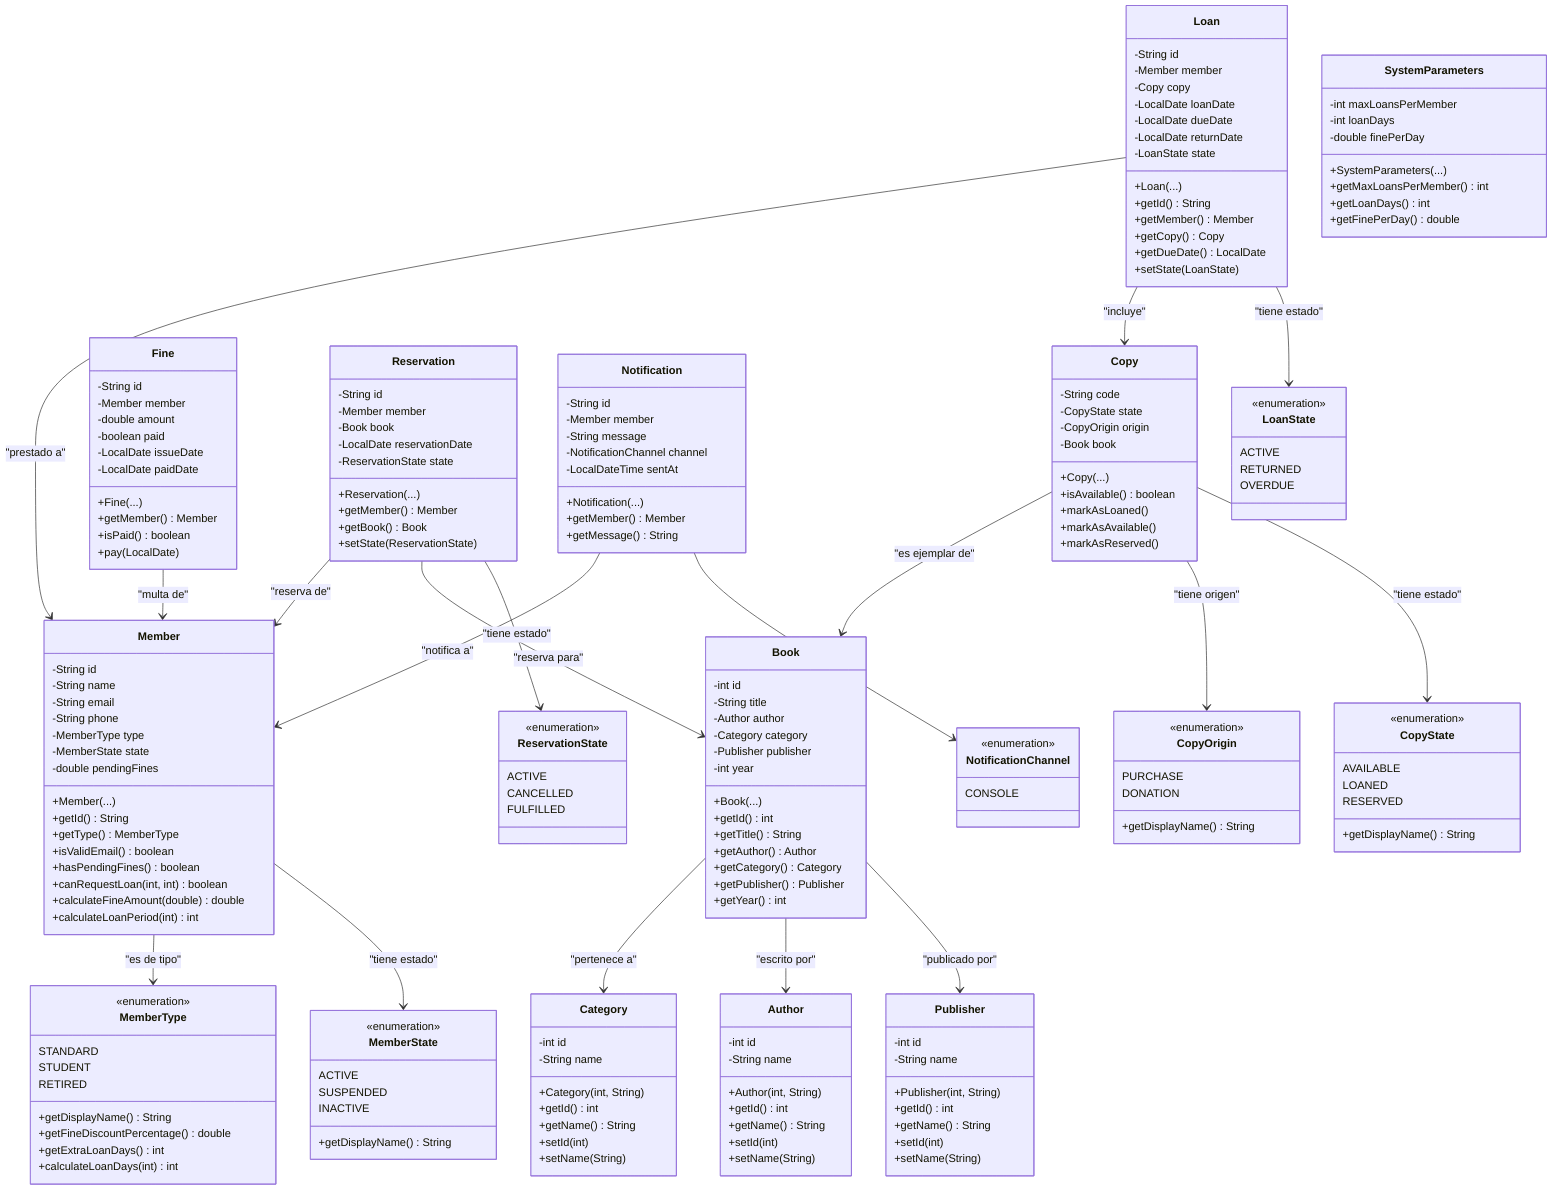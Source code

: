 classDiagram
    %% ============================================
    %% ENTIDADES DEL DOMINIO
    %% ============================================
    
    class Author {
        -int id
        -String name
        +Author(int, String)
        +getId() int
        +getName() String
        +setId(int)
        +setName(String)
    }
    
    class Category {
        -int id
        -String name
        +Category(int, String)
        +getId() int
        +getName() String
        +setId(int)
        +setName(String)
    }
    
    class Publisher {
        -int id
        -String name
        +Publisher(int, String)
        +getId() int
        +getName() String
        +setId(int)
        +setName(String)
    }
    
    class Book {
        -int id
        -String title
        -Author author
        -Category category
        -Publisher publisher
        -int year
        +Book(...)
        +getId() int
        +getTitle() String
        +getAuthor() Author
        +getCategory() Category
        +getPublisher() Publisher
        +getYear() int
    }
    
    class Copy {
        -String code
        -CopyState state
        -CopyOrigin origin
        -Book book
        +Copy(...)
        +isAvailable() boolean
        +markAsLoaned()
        +markAsAvailable()
        +markAsReserved()
    }
    
    class Member {
        -String id
        -String name
        -String email
        -String phone
        -MemberType type
        -MemberState state
        -double pendingFines
        +Member(...)
        +getId() String
        +getType() MemberType
        +isValidEmail() boolean
        +hasPendingFines() boolean
        +canRequestLoan(int, int) boolean
        +calculateFineAmount(double) double
        +calculateLoanPeriod(int) int
    }
    
    class Loan {
        -String id
        -Member member
        -Copy copy
        -LocalDate loanDate
        -LocalDate dueDate
        -LocalDate returnDate
        -LoanState state
        +Loan(...)
        +getId() String
        +getMember() Member
        +getCopy() Copy
        +getDueDate() LocalDate
        +setState(LoanState)
    }
    
    class Fine {
        -String id
        -Member member
        -double amount
        -boolean paid
        -LocalDate issueDate
        -LocalDate paidDate
        +Fine(...)
        +getMember() Member
        +isPaid() boolean
        +pay(LocalDate)
    }
    
    class Reservation {
        -String id
        -Member member
        -Book book
        -LocalDate reservationDate
        -ReservationState state
        +Reservation(...)
        +getMember() Member
        +getBook() Book
        +setState(ReservationState)
    }
    
    class Notification {
        -String id
        -Member member
        -String message
        -NotificationChannel channel
        -LocalDateTime sentAt
        +Notification(...)
        +getMember() Member
        +getMessage() String
    }
    
    class SystemParameters {
        -int maxLoansPerMember
        -int loanDays
        -double finePerDay
        +SystemParameters(...)
        +getMaxLoansPerMember() int
        +getLoanDays() int
        +getFinePerDay() double
    }
    
    %% ============================================
    %% ENUMERACIONES
    %% ============================================
    
    class CopyOrigin {
        <<enumeration>>
        PURCHASE
        DONATION
        +getDisplayName() String
    }
    
    class CopyState {
        <<enumeration>>
        AVAILABLE
        LOANED
        RESERVED
        +getDisplayName() String
    }
    
    class MemberType {
        <<enumeration>>
        STANDARD
        STUDENT
        RETIRED
        +getDisplayName() String
        +getFineDiscountPercentage() double
        +getExtraLoanDays() int
        +calculateLoanDays(int) int
    }
    
    class MemberState {
        <<enumeration>>
        ACTIVE
        SUSPENDED
        INACTIVE
        +getDisplayName() String
    }
    
    class LoanState {
        <<enumeration>>
        ACTIVE
        RETURNED
        OVERDUE
    }
    
    class ReservationState {
        <<enumeration>>
        ACTIVE
        CANCELLED
        FULFILLED
    }
    
    class NotificationChannel {
        <<enumeration>>
        CONSOLE
    }
    
    %% ============================================
    %% RELACIONES
    %% ============================================
    
    Book --> Category : "pertenece a"
    Book --> Author : "escrito por"
    Book --> Publisher : "publicado por"
    Copy --> Book : "es ejemplar de"
    Copy --> CopyOrigin : "tiene origen"
    Copy --> CopyState : "tiene estado"
    Member --> MemberType : "es de tipo"
    Member --> MemberState : "tiene estado"
    Loan --> Member : "prestado a"
    Loan --> Copy : "incluye"
    Loan --> LoanState : "tiene estado"
    Fine --> Member : "multa de"
    Reservation --> Member : "reserva de"
    Reservation --> Book : "reserva para"
    Reservation --> ReservationState : "tiene estado"
    Notification --> Member : "notifica a"
    Notification --> NotificationChannel : "por canal"